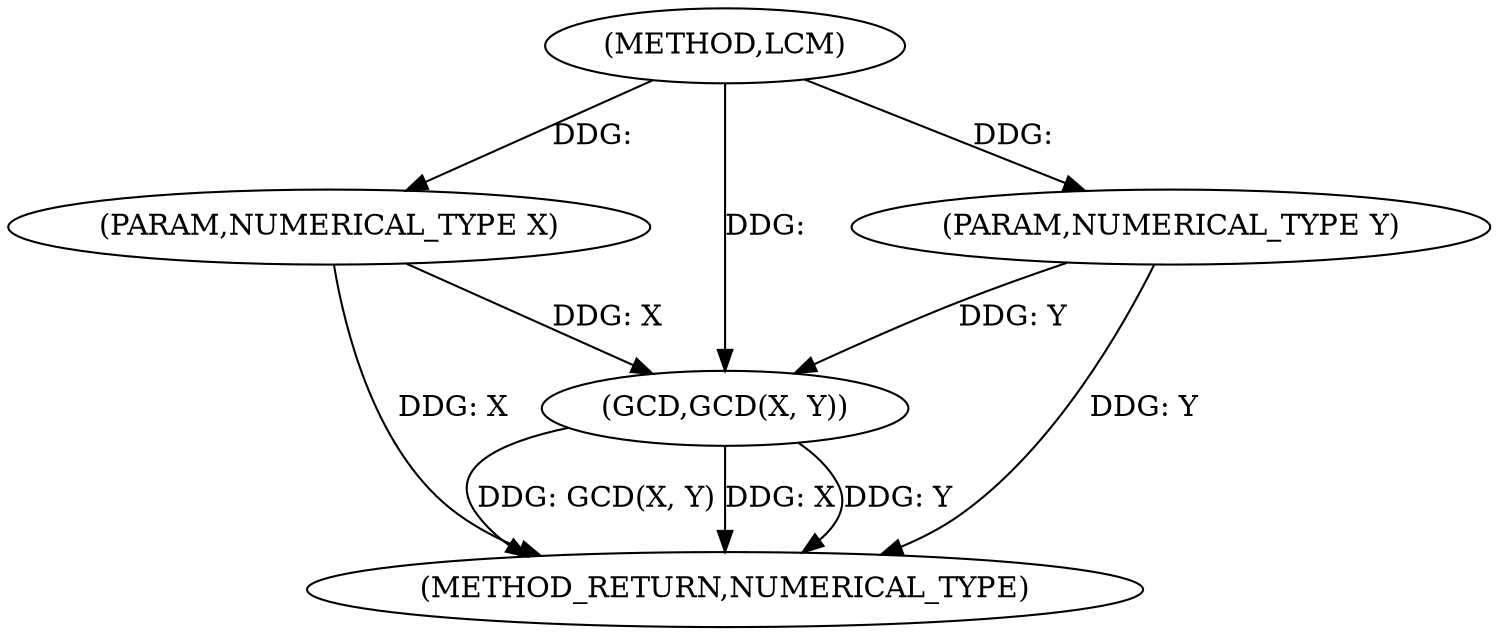 digraph "LCM" {  
"1000154" [label = "(METHOD,LCM)" ]
"1000161" [label = "(METHOD_RETURN,NUMERICAL_TYPE)" ]
"1000155" [label = "(PARAM,NUMERICAL_TYPE X)" ]
"1000156" [label = "(PARAM,NUMERICAL_TYPE Y)" ]
"1000158" [label = "(GCD,GCD(X, Y))" ]
  "1000155" -> "1000161"  [ label = "DDG: X"] 
  "1000156" -> "1000161"  [ label = "DDG: Y"] 
  "1000158" -> "1000161"  [ label = "DDG: X"] 
  "1000158" -> "1000161"  [ label = "DDG: Y"] 
  "1000158" -> "1000161"  [ label = "DDG: GCD(X, Y)"] 
  "1000154" -> "1000155"  [ label = "DDG: "] 
  "1000154" -> "1000156"  [ label = "DDG: "] 
  "1000155" -> "1000158"  [ label = "DDG: X"] 
  "1000154" -> "1000158"  [ label = "DDG: "] 
  "1000156" -> "1000158"  [ label = "DDG: Y"] 
}
